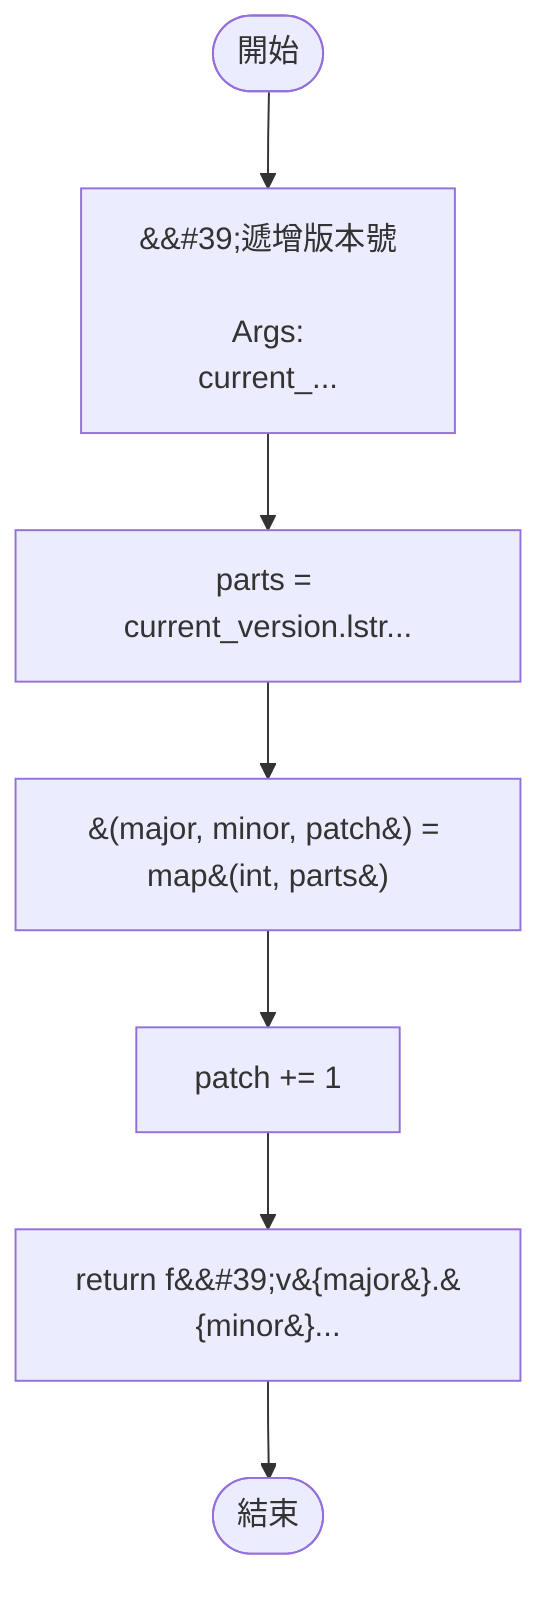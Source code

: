flowchart TB
    n1([開始])
    n2([結束])
    n3[&amp;&#35;39;遞增版本號\n\n        Args:\n            current_...]
    n4[parts = current_version.lstr...]
    n5[&#40;major, minor, patch&#41; = map&#40;int, parts&#41;]
    n6[patch += 1]
    n7[return f&amp;&#35;39;v&#123;major&#125;.&#123;minor&#125;...]
    n1 --> n3
    n3 --> n4
    n4 --> n5
    n5 --> n6
    n6 --> n7
    n7 --> n2